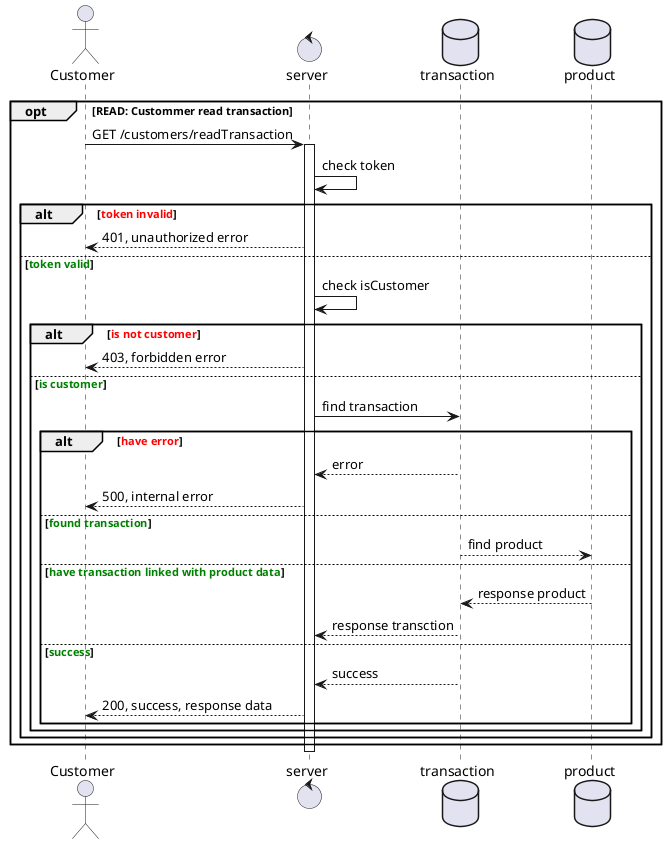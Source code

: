 @startuml read transaction customer sequence

actor Customer 
control server
database transaction
database product

opt READ: Custommer read transaction
  Customer -> server: GET /customers/readTransaction
  activate server
  server -> server: check token
  alt <font color=red>token invalid</font>
    server --> Customer: 401, unauthorized error
  else <font color=green>token valid</font>
    server -> server: check isCustomer
    alt <font color=red>is not customer</font>
      server --> Customer: 403, forbidden error
    else <font color=green>is customer</font>
      server -> transaction: find transaction
      alt <font color=red>have error</font>
        transaction --> server: error
        server --> Customer: 500, internal error
      else <font color=green>found transaction</font>
        transaction --> product: find product
      else <font color=green>have transaction linked with product data</font>
          product --> transaction: response product
          transaction --> server: response transction
      else <font color=green>success</font>
          transaction --> server: success
          server --> Customer: 200, success, response data
        end
      end
    end
  end
    deactivate server


@enduml